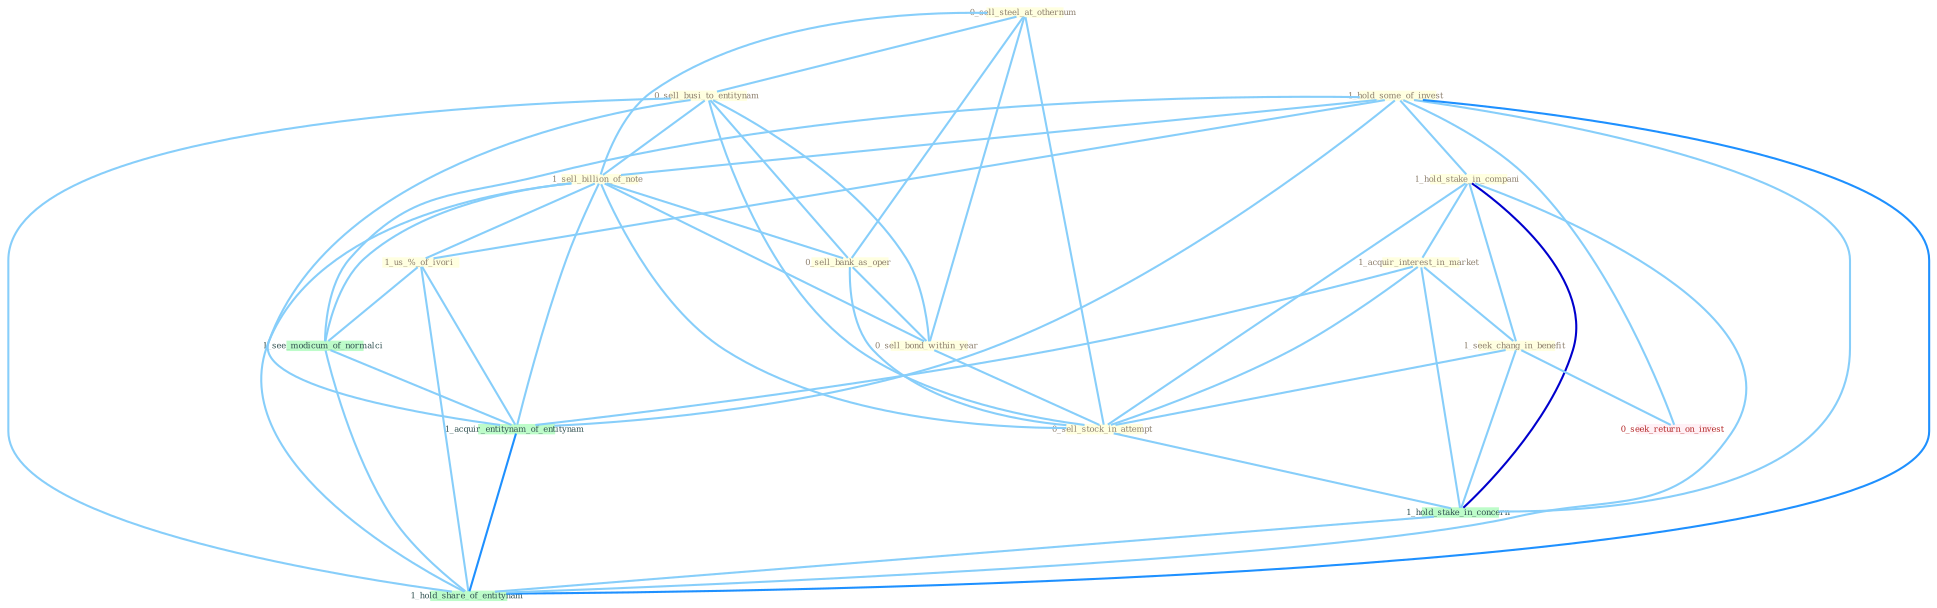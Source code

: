 Graph G{ 
    node
    [shape=polygon,style=filled,width=.5,height=.06,color="#BDFCC9",fixedsize=true,fontsize=4,
    fontcolor="#2f4f4f"];
    {node
    [color="#ffffe0", fontcolor="#8b7d6b"] "0_sell_steel_at_othernum " "1_hold_some_of_invest " "1_hold_stake_in_compani " "0_sell_busi_to_entitynam " "1_sell_billion_of_note " "1_acquir_interest_in_market " "1_us_%_of_ivori " "1_seek_chang_in_benefit " "0_sell_bank_as_oper " "0_sell_bond_within_year " "0_sell_stock_in_attempt "}
{node [color="#fff0f5", fontcolor="#b22222"] "0_seek_return_on_invest "}
edge [color="#B0E2FF"];

	"0_sell_steel_at_othernum " -- "0_sell_busi_to_entitynam " [w="1", color="#87cefa" ];
	"0_sell_steel_at_othernum " -- "1_sell_billion_of_note " [w="1", color="#87cefa" ];
	"0_sell_steel_at_othernum " -- "0_sell_bank_as_oper " [w="1", color="#87cefa" ];
	"0_sell_steel_at_othernum " -- "0_sell_bond_within_year " [w="1", color="#87cefa" ];
	"0_sell_steel_at_othernum " -- "0_sell_stock_in_attempt " [w="1", color="#87cefa" ];
	"1_hold_some_of_invest " -- "1_hold_stake_in_compani " [w="1", color="#87cefa" ];
	"1_hold_some_of_invest " -- "1_sell_billion_of_note " [w="1", color="#87cefa" ];
	"1_hold_some_of_invest " -- "1_us_%_of_ivori " [w="1", color="#87cefa" ];
	"1_hold_some_of_invest " -- "1_hold_stake_in_concern " [w="1", color="#87cefa" ];
	"1_hold_some_of_invest " -- "0_seek_return_on_invest " [w="1", color="#87cefa" ];
	"1_hold_some_of_invest " -- "1_see_modicum_of_normalci " [w="1", color="#87cefa" ];
	"1_hold_some_of_invest " -- "1_acquir_entitynam_of_entitynam " [w="1", color="#87cefa" ];
	"1_hold_some_of_invest " -- "1_hold_share_of_entitynam " [w="2", color="#1e90ff" , len=0.8];
	"1_hold_stake_in_compani " -- "1_acquir_interest_in_market " [w="1", color="#87cefa" ];
	"1_hold_stake_in_compani " -- "1_seek_chang_in_benefit " [w="1", color="#87cefa" ];
	"1_hold_stake_in_compani " -- "0_sell_stock_in_attempt " [w="1", color="#87cefa" ];
	"1_hold_stake_in_compani " -- "1_hold_stake_in_concern " [w="3", color="#0000cd" , len=0.6];
	"1_hold_stake_in_compani " -- "1_hold_share_of_entitynam " [w="1", color="#87cefa" ];
	"0_sell_busi_to_entitynam " -- "1_sell_billion_of_note " [w="1", color="#87cefa" ];
	"0_sell_busi_to_entitynam " -- "0_sell_bank_as_oper " [w="1", color="#87cefa" ];
	"0_sell_busi_to_entitynam " -- "0_sell_bond_within_year " [w="1", color="#87cefa" ];
	"0_sell_busi_to_entitynam " -- "0_sell_stock_in_attempt " [w="1", color="#87cefa" ];
	"0_sell_busi_to_entitynam " -- "1_acquir_entitynam_of_entitynam " [w="1", color="#87cefa" ];
	"0_sell_busi_to_entitynam " -- "1_hold_share_of_entitynam " [w="1", color="#87cefa" ];
	"1_sell_billion_of_note " -- "1_us_%_of_ivori " [w="1", color="#87cefa" ];
	"1_sell_billion_of_note " -- "0_sell_bank_as_oper " [w="1", color="#87cefa" ];
	"1_sell_billion_of_note " -- "0_sell_bond_within_year " [w="1", color="#87cefa" ];
	"1_sell_billion_of_note " -- "0_sell_stock_in_attempt " [w="1", color="#87cefa" ];
	"1_sell_billion_of_note " -- "1_see_modicum_of_normalci " [w="1", color="#87cefa" ];
	"1_sell_billion_of_note " -- "1_acquir_entitynam_of_entitynam " [w="1", color="#87cefa" ];
	"1_sell_billion_of_note " -- "1_hold_share_of_entitynam " [w="1", color="#87cefa" ];
	"1_acquir_interest_in_market " -- "1_seek_chang_in_benefit " [w="1", color="#87cefa" ];
	"1_acquir_interest_in_market " -- "0_sell_stock_in_attempt " [w="1", color="#87cefa" ];
	"1_acquir_interest_in_market " -- "1_hold_stake_in_concern " [w="1", color="#87cefa" ];
	"1_acquir_interest_in_market " -- "1_acquir_entitynam_of_entitynam " [w="1", color="#87cefa" ];
	"1_us_%_of_ivori " -- "1_see_modicum_of_normalci " [w="1", color="#87cefa" ];
	"1_us_%_of_ivori " -- "1_acquir_entitynam_of_entitynam " [w="1", color="#87cefa" ];
	"1_us_%_of_ivori " -- "1_hold_share_of_entitynam " [w="1", color="#87cefa" ];
	"1_seek_chang_in_benefit " -- "0_sell_stock_in_attempt " [w="1", color="#87cefa" ];
	"1_seek_chang_in_benefit " -- "1_hold_stake_in_concern " [w="1", color="#87cefa" ];
	"1_seek_chang_in_benefit " -- "0_seek_return_on_invest " [w="1", color="#87cefa" ];
	"0_sell_bank_as_oper " -- "0_sell_bond_within_year " [w="1", color="#87cefa" ];
	"0_sell_bank_as_oper " -- "0_sell_stock_in_attempt " [w="1", color="#87cefa" ];
	"0_sell_bond_within_year " -- "0_sell_stock_in_attempt " [w="1", color="#87cefa" ];
	"0_sell_stock_in_attempt " -- "1_hold_stake_in_concern " [w="1", color="#87cefa" ];
	"1_hold_stake_in_concern " -- "1_hold_share_of_entitynam " [w="1", color="#87cefa" ];
	"1_see_modicum_of_normalci " -- "1_acquir_entitynam_of_entitynam " [w="1", color="#87cefa" ];
	"1_see_modicum_of_normalci " -- "1_hold_share_of_entitynam " [w="1", color="#87cefa" ];
	"1_acquir_entitynam_of_entitynam " -- "1_hold_share_of_entitynam " [w="2", color="#1e90ff" , len=0.8];
}